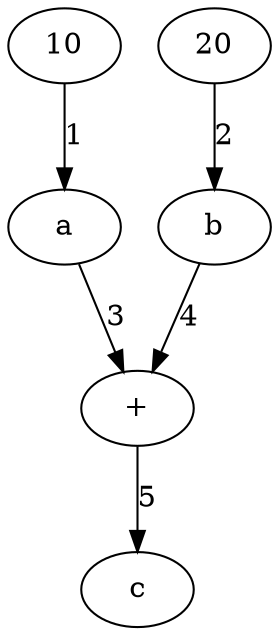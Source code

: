 Digraph G{
const1 [label=10, att1=const];
a_1 [label=a, att1=var, att2=loc, att3=int ];
const1->a_1 [label=1, ord=1];
const2 [label=20, att1=const];
b_1 [label=b, att1=var, att2=loc, att3=int ];
const2->b_1 [label=2, ord=2];
c_1 [label=c, att1=var, att2=loc, att3=int ];
op1 [label="+", att1=op ];
a_1->op1 [label=3, ord=3, pos=l];
b_1->op1 [label=4, ord=4, pos=r];
op1->c_1 [label=5, ord=5];
}
